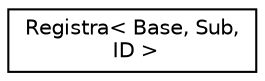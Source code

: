 digraph "Graphical Class Hierarchy"
{
  edge [fontname="Helvetica",fontsize="10",labelfontname="Helvetica",labelfontsize="10"];
  node [fontname="Helvetica",fontsize="10",shape=record];
  rankdir="LR";
  Node0 [label="Registra\< Base, Sub,\l ID \>",height=0.2,width=0.4,color="black", fillcolor="white", style="filled",URL="$classRegistra.html"];
}
